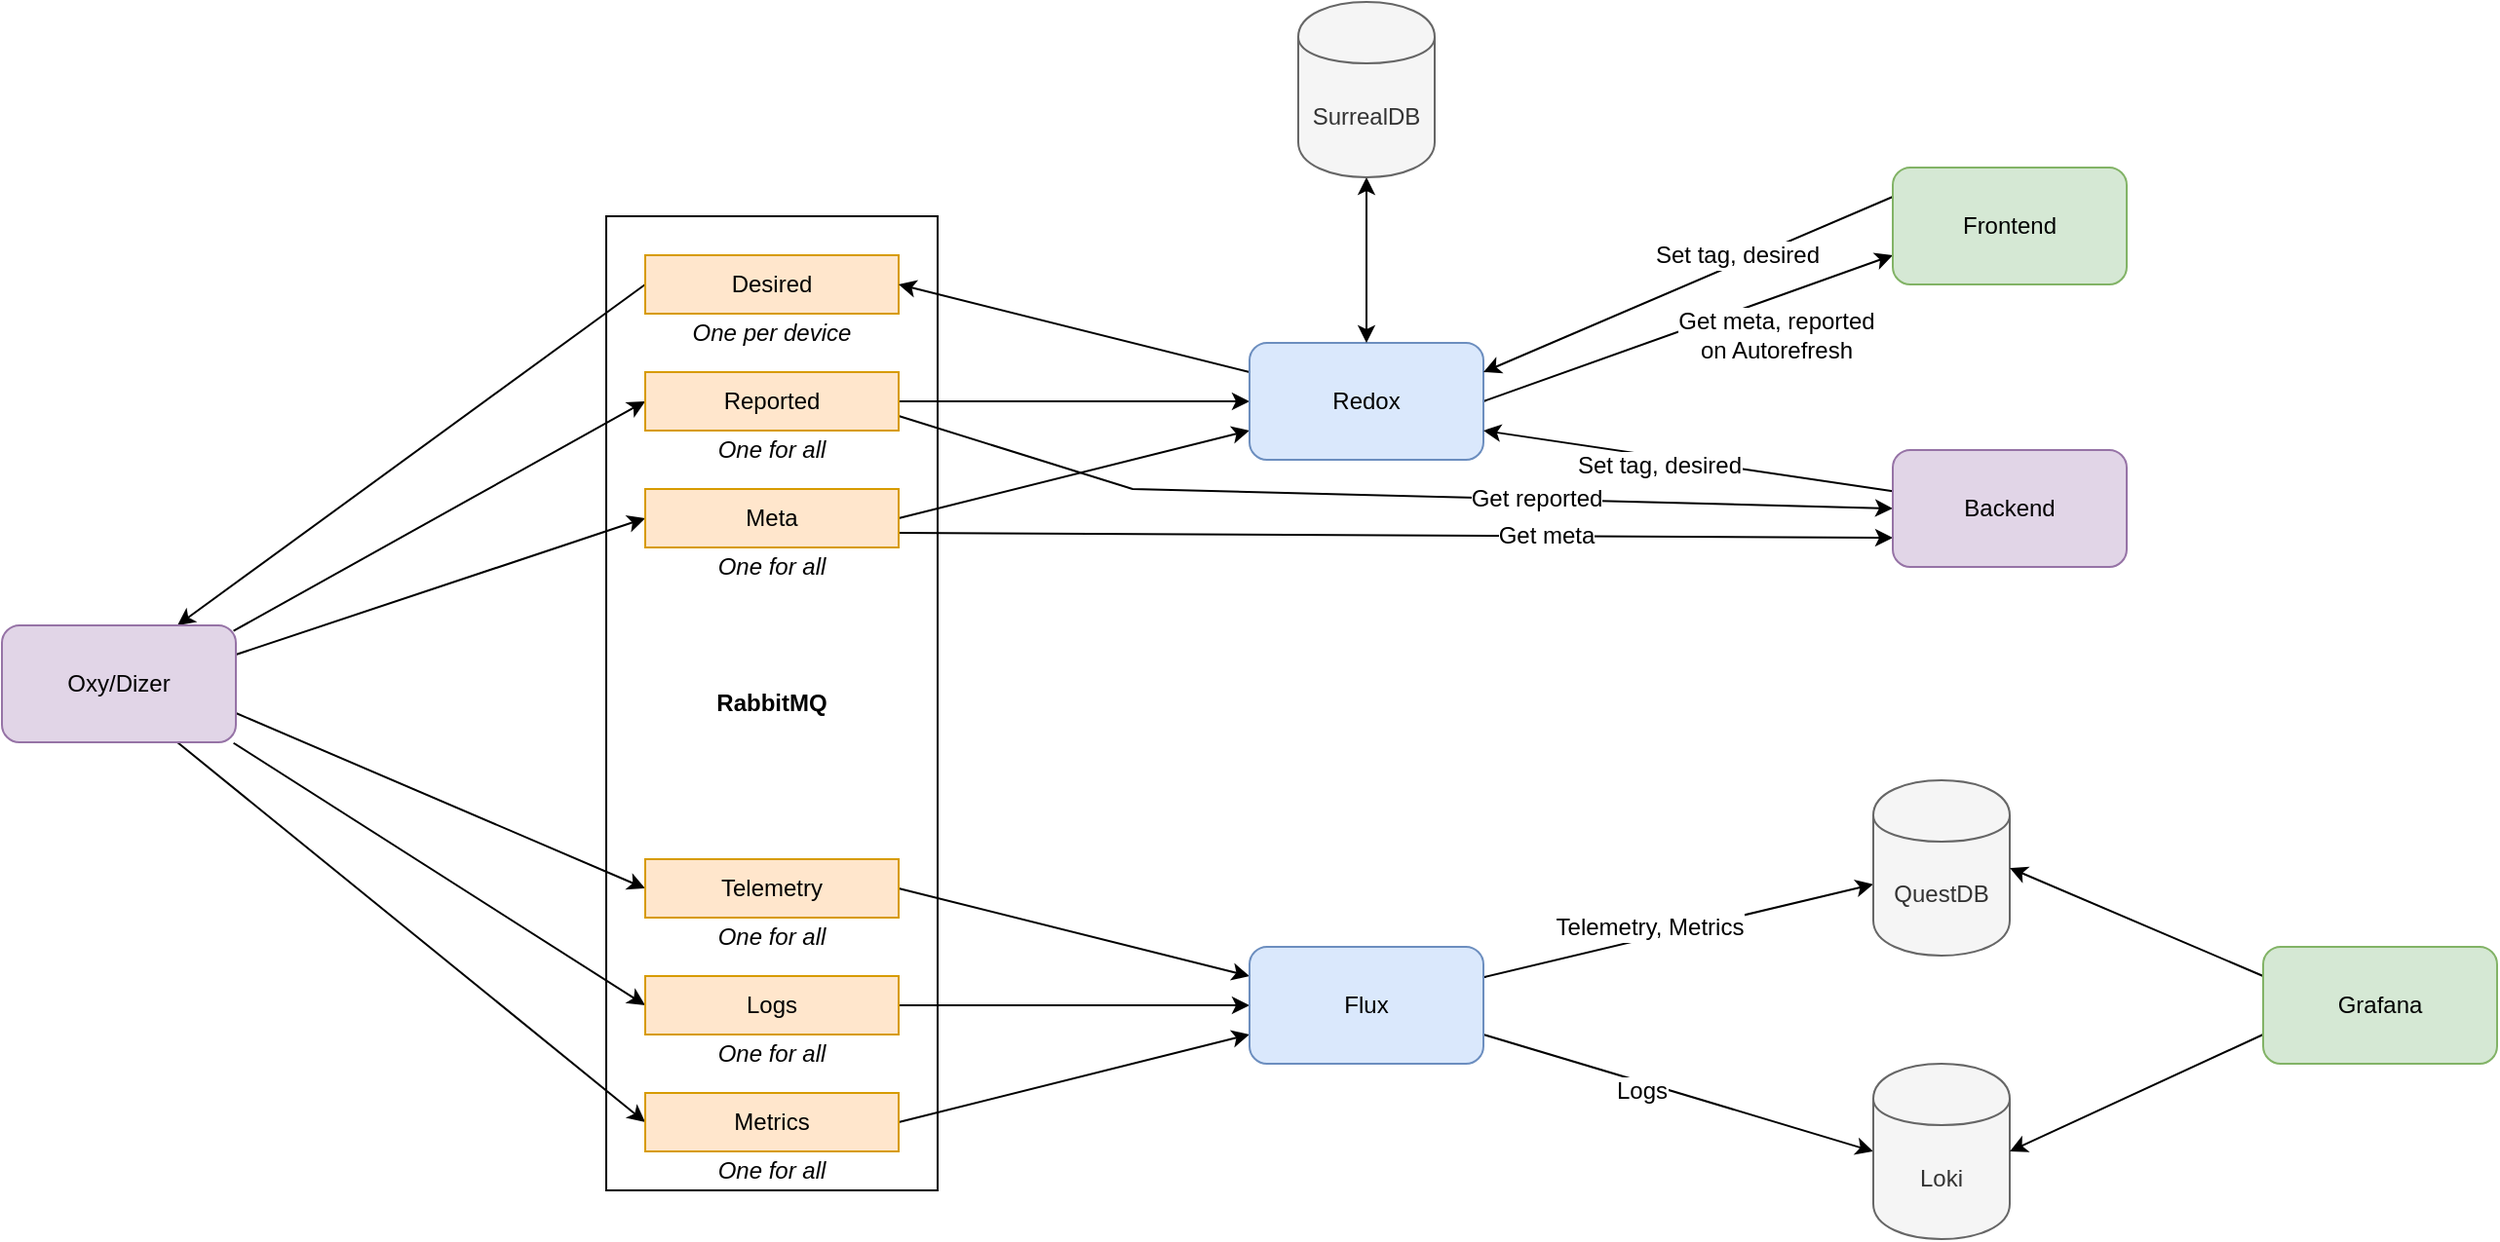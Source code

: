 <mxfile version="12.2.4" pages="1"><diagram id="x8eJD8o8SvKvfMZbxiiw" name="Page-1"><mxGraphModel dx="2489" dy="1081" grid="1" gridSize="10" guides="1" tooltips="1" connect="1" arrows="1" fold="1" page="1" pageScale="1" pageWidth="850" pageHeight="1100" math="0" shadow="0"><root><mxCell id="0"/><mxCell id="1" parent="0"/><mxCell id="53" value="RabbitMQ" style="rounded=0;whiteSpace=wrap;html=1;fontStyle=1" parent="1" vertex="1"><mxGeometry x="140" y="260" width="170" height="500" as="geometry"/></mxCell><mxCell id="7" style="rounded=0;orthogonalLoop=1;jettySize=auto;html=1;entryX=0;entryY=0.5;entryDx=0;entryDy=0;startArrow=classic;startFill=1;endArrow=none;endFill=0;exitX=0.75;exitY=0;exitDx=0;exitDy=0;" parent="1" source="3" target="4" edge="1"><mxGeometry relative="1" as="geometry"/></mxCell><mxCell id="8" style="rounded=0;orthogonalLoop=1;jettySize=auto;html=1;entryX=0;entryY=0.5;entryDx=0;entryDy=0;exitX=0.99;exitY=0.047;exitDx=0;exitDy=0;exitPerimeter=0;" parent="1" source="3" target="5" edge="1"><mxGeometry relative="1" as="geometry"/></mxCell><mxCell id="9" style="rounded=0;orthogonalLoop=1;jettySize=auto;html=1;entryX=0;entryY=0.5;entryDx=0;entryDy=0;exitX=1;exitY=0.25;exitDx=0;exitDy=0;" parent="1" source="3" target="6" edge="1"><mxGeometry relative="1" as="geometry"/></mxCell><mxCell id="36" style="edgeStyle=none;rounded=0;orthogonalLoop=1;jettySize=auto;html=1;exitX=1;exitY=0.75;exitDx=0;exitDy=0;entryX=0;entryY=0.5;entryDx=0;entryDy=0;startArrow=none;startFill=0;endArrow=classic;endFill=1;" parent="1" source="3" target="33" edge="1"><mxGeometry relative="1" as="geometry"/></mxCell><mxCell id="37" style="edgeStyle=none;rounded=0;orthogonalLoop=1;jettySize=auto;html=1;exitX=0.75;exitY=1;exitDx=0;exitDy=0;entryX=0;entryY=0.5;entryDx=0;entryDy=0;startArrow=none;startFill=0;endArrow=classic;endFill=1;" parent="1" source="3" target="35" edge="1"><mxGeometry relative="1" as="geometry"/></mxCell><mxCell id="38" style="edgeStyle=none;rounded=0;orthogonalLoop=1;jettySize=auto;html=1;entryX=0;entryY=0.5;entryDx=0;entryDy=0;startArrow=none;startFill=0;endArrow=classic;endFill=1;exitX=0.99;exitY=1.006;exitDx=0;exitDy=0;exitPerimeter=0;" parent="1" source="3" target="34" edge="1"><mxGeometry relative="1" as="geometry"/></mxCell><mxCell id="3" value="Oxy/Dizer" style="rounded=1;whiteSpace=wrap;html=1;fillColor=#e1d5e7;strokeColor=#9673a6;" parent="1" vertex="1"><mxGeometry x="-170" y="470" width="120" height="60" as="geometry"/></mxCell><mxCell id="4" value="Desired" style="rounded=0;whiteSpace=wrap;html=1;fillColor=#ffe6cc;strokeColor=#d79b00;" parent="1" vertex="1"><mxGeometry x="160" y="280" width="130" height="30" as="geometry"/></mxCell><mxCell id="13" style="edgeStyle=none;rounded=0;orthogonalLoop=1;jettySize=auto;html=1;startArrow=none;startFill=0;endArrow=classic;endFill=1;" parent="1" source="5" target="10" edge="1"><mxGeometry relative="1" as="geometry"/></mxCell><mxCell id="30" style="edgeStyle=none;rounded=0;orthogonalLoop=1;jettySize=auto;html=1;entryX=0;entryY=0.5;entryDx=0;entryDy=0;startArrow=none;startFill=0;endArrow=classic;endFill=1;exitX=1;exitY=0.75;exitDx=0;exitDy=0;" parent="1" source="5" target="23" edge="1"><mxGeometry relative="1" as="geometry"><Array as="points"><mxPoint x="410" y="400"/></Array></mxGeometry></mxCell><mxCell id="31" value="Get reported" style="text;html=1;resizable=0;points=[];align=center;verticalAlign=middle;labelBackgroundColor=#ffffff;" parent="30" vertex="1" connectable="0"><mxGeometry x="0.291" y="1" relative="1" as="geometry"><mxPoint as="offset"/></mxGeometry></mxCell><mxCell id="5" value="Reported" style="rounded=0;whiteSpace=wrap;html=1;fillColor=#ffe6cc;strokeColor=#d79b00;" parent="1" vertex="1"><mxGeometry x="160" y="340" width="130" height="30" as="geometry"/></mxCell><mxCell id="12" style="edgeStyle=none;rounded=0;orthogonalLoop=1;jettySize=auto;html=1;entryX=0;entryY=0.75;entryDx=0;entryDy=0;startArrow=none;startFill=0;endArrow=classic;endFill=1;exitX=1;exitY=0.5;exitDx=0;exitDy=0;" parent="1" source="6" target="10" edge="1"><mxGeometry relative="1" as="geometry"/></mxCell><mxCell id="29" style="edgeStyle=none;rounded=0;orthogonalLoop=1;jettySize=auto;html=1;startArrow=none;startFill=0;endArrow=classic;endFill=1;exitX=1;exitY=0.75;exitDx=0;exitDy=0;entryX=0;entryY=0.75;entryDx=0;entryDy=0;" parent="1" source="6" target="23" edge="1"><mxGeometry relative="1" as="geometry"/></mxCell><mxCell id="32" value="Get meta" style="text;html=1;resizable=0;points=[];align=center;verticalAlign=middle;labelBackgroundColor=#ffffff;" parent="29" vertex="1" connectable="0"><mxGeometry x="0.302" relative="1" as="geometry"><mxPoint as="offset"/></mxGeometry></mxCell><mxCell id="6" value="Meta" style="rounded=0;whiteSpace=wrap;html=1;fillColor=#ffe6cc;strokeColor=#d79b00;" parent="1" vertex="1"><mxGeometry x="160" y="400" width="130" height="30" as="geometry"/></mxCell><mxCell id="14" style="edgeStyle=none;rounded=0;orthogonalLoop=1;jettySize=auto;html=1;entryX=1;entryY=0.5;entryDx=0;entryDy=0;startArrow=none;startFill=0;endArrow=classic;endFill=1;exitX=0;exitY=0.25;exitDx=0;exitDy=0;" parent="1" source="10" target="4" edge="1"><mxGeometry relative="1" as="geometry"/></mxCell><mxCell id="22" style="edgeStyle=none;rounded=0;orthogonalLoop=1;jettySize=auto;html=1;entryX=0;entryY=0.75;entryDx=0;entryDy=0;startArrow=none;startFill=0;endArrow=classic;endFill=1;exitX=1;exitY=0.5;exitDx=0;exitDy=0;" parent="1" source="10" target="21" edge="1"><mxGeometry relative="1" as="geometry"/></mxCell><mxCell id="27" value="Get meta, reported &lt;br&gt;on Autorefresh" style="text;html=1;resizable=0;points=[];align=center;verticalAlign=middle;labelBackgroundColor=#ffffff;" parent="22" vertex="1" connectable="0"><mxGeometry x="-0.357" y="-2" relative="1" as="geometry"><mxPoint x="81.5" y="-12.5" as="offset"/></mxGeometry></mxCell><mxCell id="10" value="Redox" style="rounded=1;whiteSpace=wrap;html=1;fillColor=#dae8fc;strokeColor=#6c8ebf;" parent="1" vertex="1"><mxGeometry x="470" y="325" width="120" height="60" as="geometry"/></mxCell><mxCell id="20" style="edgeStyle=none;rounded=0;orthogonalLoop=1;jettySize=auto;html=1;startArrow=classic;startFill=1;endArrow=classic;endFill=1;" parent="1" source="17" target="10" edge="1"><mxGeometry relative="1" as="geometry"/></mxCell><mxCell id="17" value="SurrealDB" style="shape=cylinder;whiteSpace=wrap;html=1;boundedLbl=1;backgroundOutline=1;fillColor=#f5f5f5;strokeColor=#666666;fontColor=#333333;" parent="1" vertex="1"><mxGeometry x="495" y="150" width="70" height="90" as="geometry"/></mxCell><mxCell id="24" style="edgeStyle=none;rounded=0;orthogonalLoop=1;jettySize=auto;html=1;exitX=0;exitY=0.25;exitDx=0;exitDy=0;entryX=1;entryY=0.25;entryDx=0;entryDy=0;startArrow=none;startFill=0;endArrow=classic;endFill=1;" parent="1" source="21" target="10" edge="1"><mxGeometry relative="1" as="geometry"/></mxCell><mxCell id="26" value="Set tag, desired" style="text;html=1;resizable=0;points=[];align=center;verticalAlign=middle;labelBackgroundColor=#ffffff;" parent="24" vertex="1" connectable="0"><mxGeometry x="0.115" y="-4" relative="1" as="geometry"><mxPoint x="38.5" y="-16.5" as="offset"/></mxGeometry></mxCell><mxCell id="21" value="Frontend" style="rounded=1;whiteSpace=wrap;html=1;fillColor=#d5e8d4;strokeColor=#82b366;" parent="1" vertex="1"><mxGeometry x="800" y="235" width="120" height="60" as="geometry"/></mxCell><mxCell id="25" style="edgeStyle=none;rounded=0;orthogonalLoop=1;jettySize=auto;html=1;entryX=1;entryY=0.75;entryDx=0;entryDy=0;startArrow=none;startFill=0;endArrow=classic;endFill=1;" parent="1" source="23" target="10" edge="1"><mxGeometry relative="1" as="geometry"/></mxCell><mxCell id="28" value="Set tag, desired" style="text;html=1;resizable=0;points=[];align=center;verticalAlign=middle;labelBackgroundColor=#ffffff;" parent="25" vertex="1" connectable="0"><mxGeometry x="0.137" y="4" relative="1" as="geometry"><mxPoint as="offset"/></mxGeometry></mxCell><mxCell id="23" value="Backend" style="rounded=1;whiteSpace=wrap;html=1;fillColor=#e1d5e7;strokeColor=#9673a6;" parent="1" vertex="1"><mxGeometry x="800" y="380" width="120" height="60" as="geometry"/></mxCell><mxCell id="40" style="edgeStyle=none;rounded=0;orthogonalLoop=1;jettySize=auto;html=1;entryX=0;entryY=0.25;entryDx=0;entryDy=0;startArrow=none;startFill=0;endArrow=classic;endFill=1;exitX=1;exitY=0.5;exitDx=0;exitDy=0;" parent="1" source="33" target="39" edge="1"><mxGeometry relative="1" as="geometry"/></mxCell><mxCell id="33" value="Telemetry" style="rounded=0;whiteSpace=wrap;html=1;fillColor=#ffe6cc;strokeColor=#d79b00;" parent="1" vertex="1"><mxGeometry x="160" y="590" width="130" height="30" as="geometry"/></mxCell><mxCell id="41" style="edgeStyle=none;rounded=0;orthogonalLoop=1;jettySize=auto;html=1;exitX=1;exitY=0.5;exitDx=0;exitDy=0;entryX=0;entryY=0.5;entryDx=0;entryDy=0;startArrow=none;startFill=0;endArrow=classic;endFill=1;" parent="1" source="34" target="39" edge="1"><mxGeometry relative="1" as="geometry"/></mxCell><mxCell id="34" value="Logs" style="rounded=0;whiteSpace=wrap;html=1;fillColor=#ffe6cc;strokeColor=#d79b00;" parent="1" vertex="1"><mxGeometry x="160" y="650" width="130" height="30" as="geometry"/></mxCell><mxCell id="42" style="edgeStyle=none;rounded=0;orthogonalLoop=1;jettySize=auto;html=1;exitX=1;exitY=0.5;exitDx=0;exitDy=0;entryX=0;entryY=0.75;entryDx=0;entryDy=0;startArrow=none;startFill=0;endArrow=classic;endFill=1;" parent="1" source="35" target="39" edge="1"><mxGeometry relative="1" as="geometry"/></mxCell><mxCell id="35" value="Metrics" style="rounded=0;whiteSpace=wrap;html=1;fillColor=#ffe6cc;strokeColor=#d79b00;" parent="1" vertex="1"><mxGeometry x="160" y="710" width="130" height="30" as="geometry"/></mxCell><mxCell id="46" style="edgeStyle=none;rounded=0;orthogonalLoop=1;jettySize=auto;html=1;startArrow=none;startFill=0;endArrow=classic;endFill=1;" parent="1" source="39" target="44" edge="1"><mxGeometry relative="1" as="geometry"/></mxCell><mxCell id="49" value="Telemetry, Metrics" style="text;html=1;resizable=0;points=[];align=center;verticalAlign=middle;labelBackgroundColor=#ffffff;" parent="46" vertex="1" connectable="0"><mxGeometry x="-0.14" y="6" relative="1" as="geometry"><mxPoint as="offset"/></mxGeometry></mxCell><mxCell id="47" style="edgeStyle=none;rounded=0;orthogonalLoop=1;jettySize=auto;html=1;exitX=1;exitY=0.75;exitDx=0;exitDy=0;entryX=0;entryY=0.5;entryDx=0;entryDy=0;startArrow=none;startFill=0;endArrow=classic;endFill=1;" parent="1" source="39" target="45" edge="1"><mxGeometry relative="1" as="geometry"/></mxCell><mxCell id="48" value="Logs" style="text;html=1;resizable=0;points=[];align=center;verticalAlign=middle;labelBackgroundColor=#ffffff;" parent="47" vertex="1" connectable="0"><mxGeometry x="-0.185" y="-4" relative="1" as="geometry"><mxPoint as="offset"/></mxGeometry></mxCell><mxCell id="39" value="Flux" style="rounded=1;whiteSpace=wrap;html=1;fillColor=#dae8fc;strokeColor=#6c8ebf;" parent="1" vertex="1"><mxGeometry x="470" y="635" width="120" height="60" as="geometry"/></mxCell><mxCell id="44" value="QuestDB" style="shape=cylinder;whiteSpace=wrap;html=1;boundedLbl=1;backgroundOutline=1;fillColor=#f5f5f5;strokeColor=#666666;fontColor=#333333;" parent="1" vertex="1"><mxGeometry x="790" y="549.5" width="70" height="90" as="geometry"/></mxCell><mxCell id="45" value="Loki" style="shape=cylinder;whiteSpace=wrap;html=1;boundedLbl=1;backgroundOutline=1;fillColor=#f5f5f5;strokeColor=#666666;fontColor=#333333;" parent="1" vertex="1"><mxGeometry x="790" y="695" width="70" height="90" as="geometry"/></mxCell><mxCell id="51" style="edgeStyle=none;rounded=0;orthogonalLoop=1;jettySize=auto;html=1;exitX=0;exitY=0.25;exitDx=0;exitDy=0;entryX=1;entryY=0.5;entryDx=0;entryDy=0;startArrow=none;startFill=0;endArrow=classic;endFill=1;" parent="1" source="50" target="44" edge="1"><mxGeometry relative="1" as="geometry"/></mxCell><mxCell id="52" style="edgeStyle=none;rounded=0;orthogonalLoop=1;jettySize=auto;html=1;exitX=0;exitY=0.75;exitDx=0;exitDy=0;entryX=1;entryY=0.5;entryDx=0;entryDy=0;startArrow=none;startFill=0;endArrow=classic;endFill=1;" parent="1" source="50" target="45" edge="1"><mxGeometry relative="1" as="geometry"/></mxCell><mxCell id="50" value="Grafana" style="rounded=1;whiteSpace=wrap;html=1;fillColor=#d5e8d4;strokeColor=#82b366;" parent="1" vertex="1"><mxGeometry x="990" y="635" width="120" height="60" as="geometry"/></mxCell><mxCell id="54" value="&lt;i&gt;One for all&lt;/i&gt;" style="text;html=1;strokeColor=none;fillColor=none;align=center;verticalAlign=middle;whiteSpace=wrap;rounded=0;" parent="1" vertex="1"><mxGeometry x="160" y="620" width="130" height="20" as="geometry"/></mxCell><mxCell id="55" value="&lt;i&gt;One for all&lt;/i&gt;" style="text;html=1;strokeColor=none;fillColor=none;align=center;verticalAlign=middle;whiteSpace=wrap;rounded=0;" parent="1" vertex="1"><mxGeometry x="160" y="680" width="130" height="20" as="geometry"/></mxCell><mxCell id="56" value="&lt;i&gt;One for all&lt;/i&gt;" style="text;html=1;strokeColor=none;fillColor=none;align=center;verticalAlign=middle;whiteSpace=wrap;rounded=0;" parent="1" vertex="1"><mxGeometry x="160" y="740" width="130" height="20" as="geometry"/></mxCell><mxCell id="57" value="&lt;i&gt;One for all&lt;/i&gt;" style="text;html=1;strokeColor=none;fillColor=none;align=center;verticalAlign=middle;whiteSpace=wrap;rounded=0;" parent="1" vertex="1"><mxGeometry x="160" y="430" width="130" height="20" as="geometry"/></mxCell><mxCell id="58" value="&lt;i&gt;One for all&lt;/i&gt;" style="text;html=1;strokeColor=none;fillColor=none;align=center;verticalAlign=middle;whiteSpace=wrap;rounded=0;" parent="1" vertex="1"><mxGeometry x="160" y="370" width="130" height="20" as="geometry"/></mxCell><mxCell id="59" value="&lt;i&gt;One per device&lt;/i&gt;" style="text;html=1;strokeColor=none;fillColor=none;align=center;verticalAlign=middle;whiteSpace=wrap;rounded=0;" parent="1" vertex="1"><mxGeometry x="160" y="310" width="130" height="20" as="geometry"/></mxCell></root></mxGraphModel></diagram></mxfile>